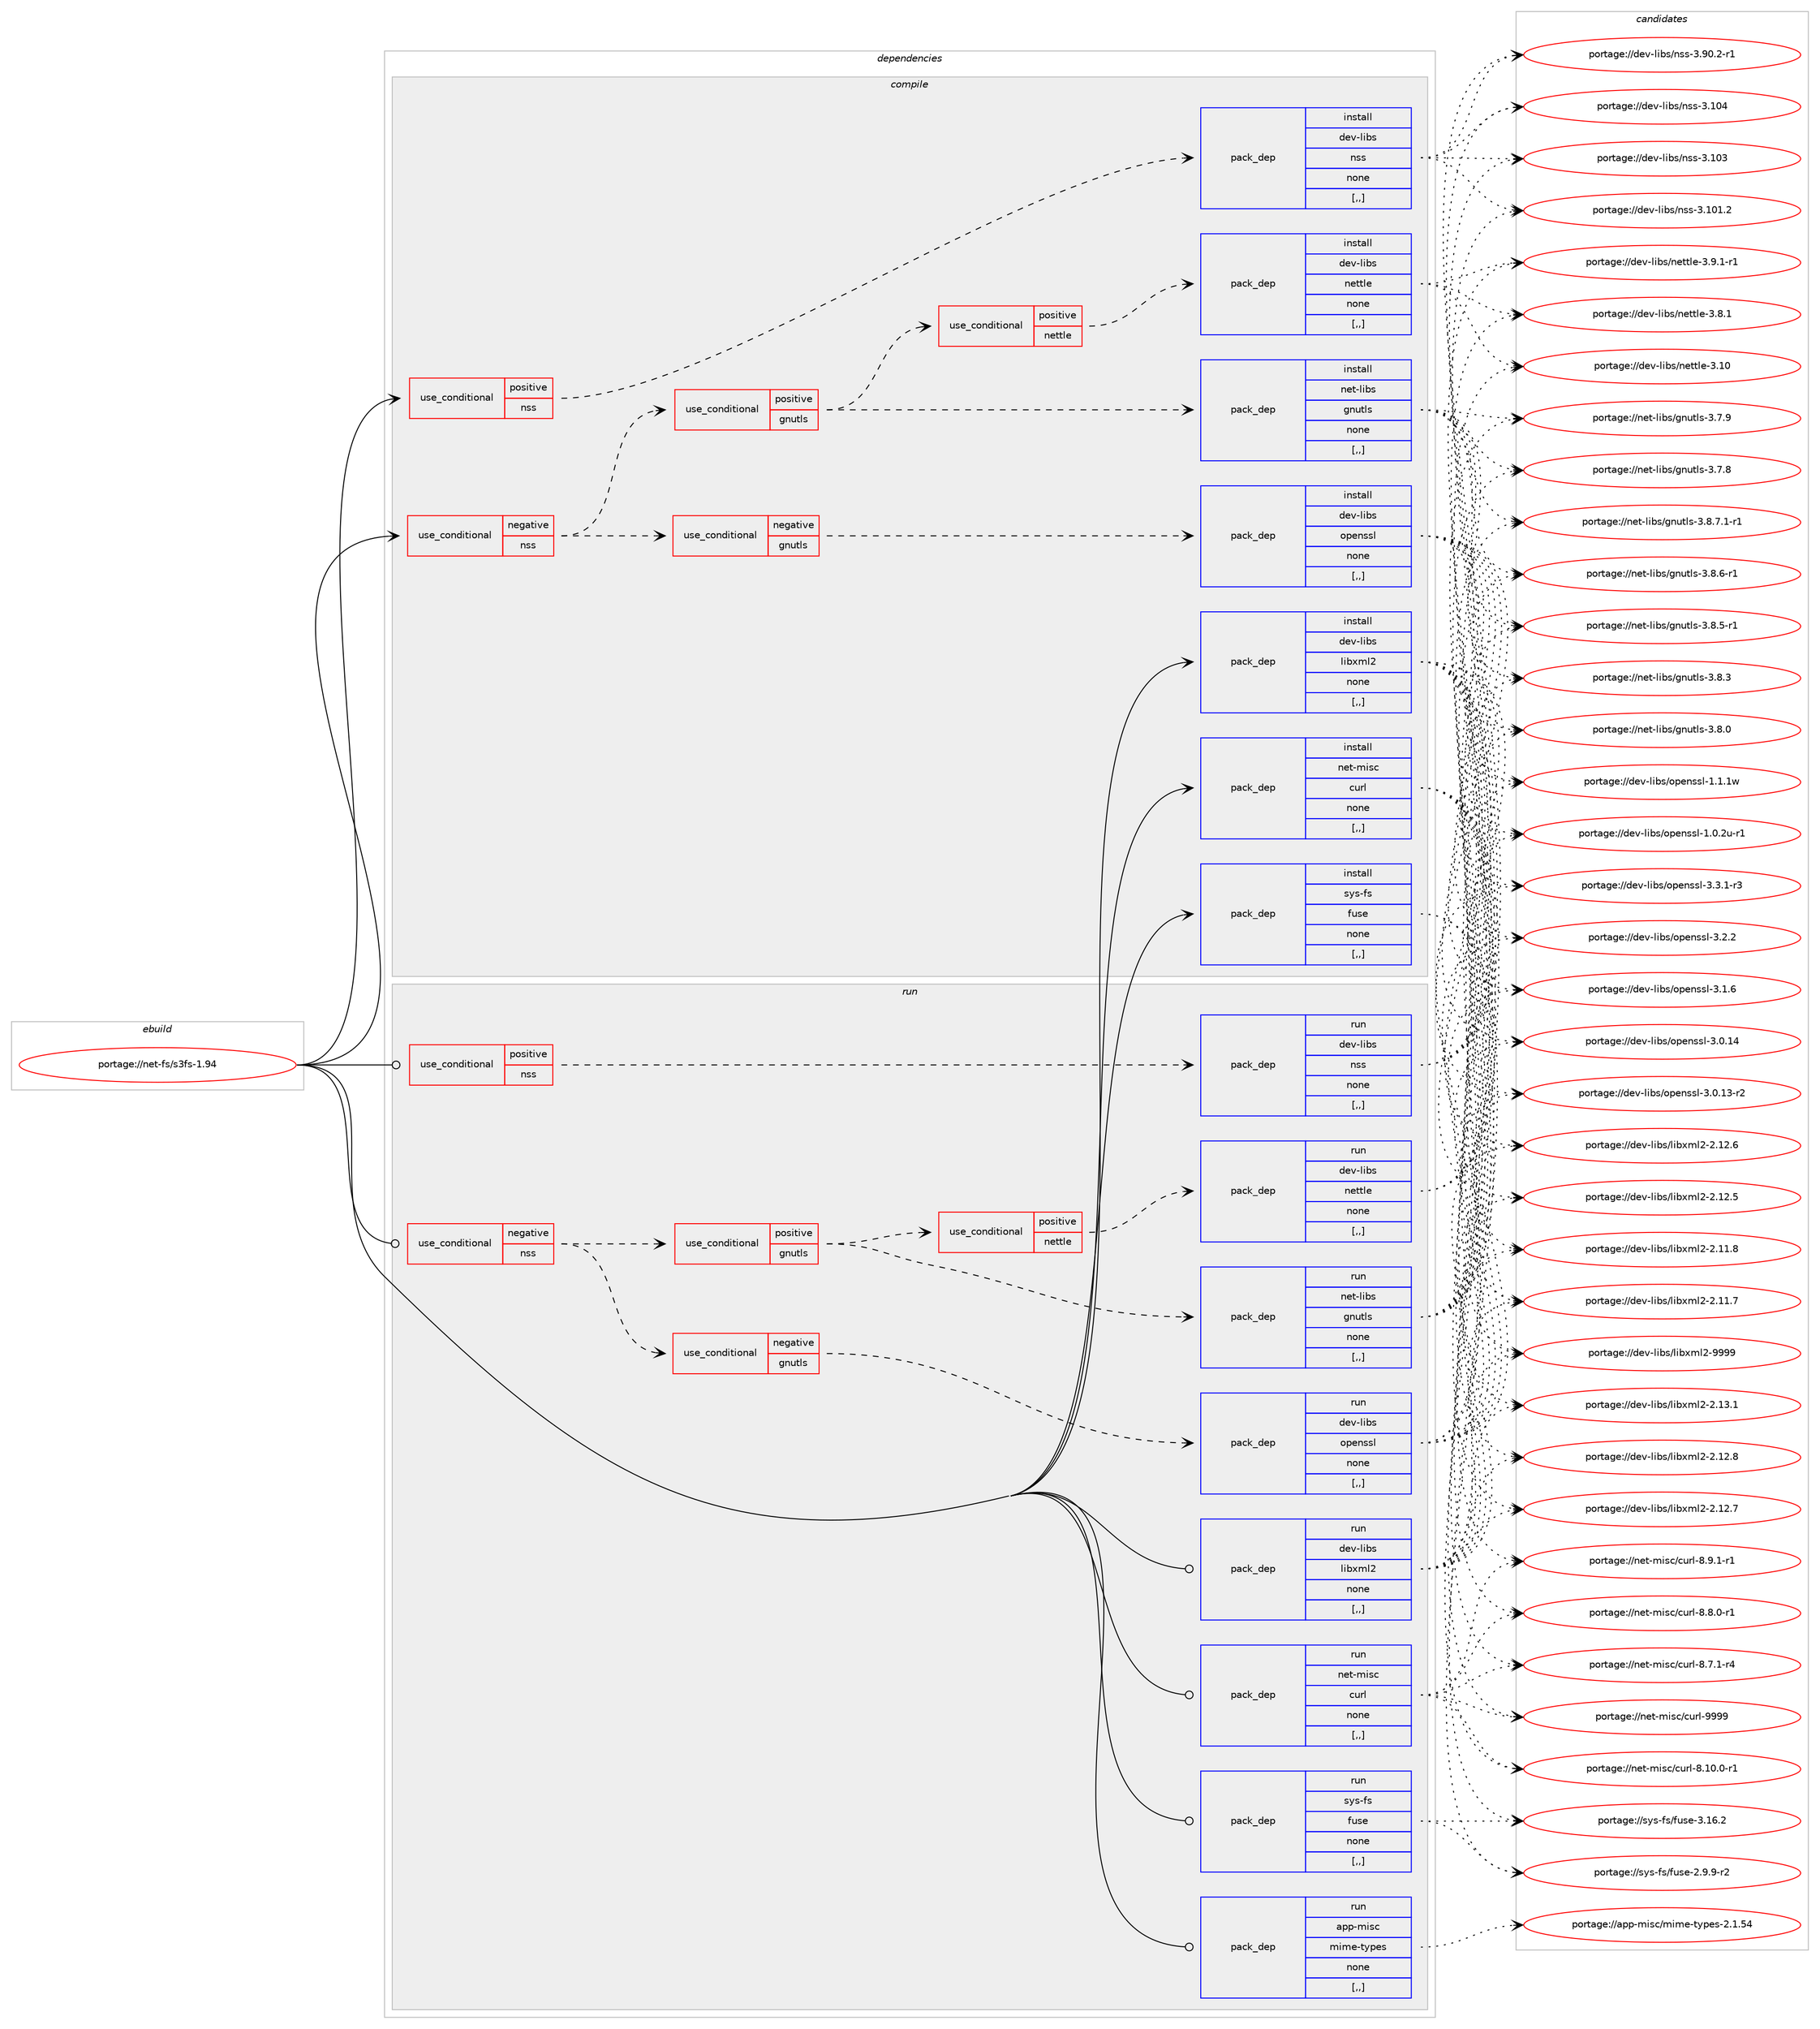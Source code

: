 digraph prolog {

# *************
# Graph options
# *************

newrank=true;
concentrate=true;
compound=true;
graph [rankdir=LR,fontname=Helvetica,fontsize=10,ranksep=1.5];#, ranksep=2.5, nodesep=0.2];
edge  [arrowhead=vee];
node  [fontname=Helvetica,fontsize=10];

# **********
# The ebuild
# **********

subgraph cluster_leftcol {
color=gray;
label=<<i>ebuild</i>>;
id [label="portage://net-fs/s3fs-1.94", color=red, width=4, href="../net-fs/s3fs-1.94.svg"];
}

# ****************
# The dependencies
# ****************

subgraph cluster_midcol {
color=gray;
label=<<i>dependencies</i>>;
subgraph cluster_compile {
fillcolor="#eeeeee";
style=filled;
label=<<i>compile</i>>;
subgraph cond224834 {
dependency860158 [label=<<TABLE BORDER="0" CELLBORDER="1" CELLSPACING="0" CELLPADDING="4"><TR><TD ROWSPAN="3" CELLPADDING="10">use_conditional</TD></TR><TR><TD>negative</TD></TR><TR><TD>nss</TD></TR></TABLE>>, shape=none, color=red];
subgraph cond224835 {
dependency860159 [label=<<TABLE BORDER="0" CELLBORDER="1" CELLSPACING="0" CELLPADDING="4"><TR><TD ROWSPAN="3" CELLPADDING="10">use_conditional</TD></TR><TR><TD>positive</TD></TR><TR><TD>gnutls</TD></TR></TABLE>>, shape=none, color=red];
subgraph pack628963 {
dependency860160 [label=<<TABLE BORDER="0" CELLBORDER="1" CELLSPACING="0" CELLPADDING="4" WIDTH="220"><TR><TD ROWSPAN="6" CELLPADDING="30">pack_dep</TD></TR><TR><TD WIDTH="110">install</TD></TR><TR><TD>net-libs</TD></TR><TR><TD>gnutls</TD></TR><TR><TD>none</TD></TR><TR><TD>[,,]</TD></TR></TABLE>>, shape=none, color=blue];
}
dependency860159:e -> dependency860160:w [weight=20,style="dashed",arrowhead="vee"];
subgraph cond224836 {
dependency860161 [label=<<TABLE BORDER="0" CELLBORDER="1" CELLSPACING="0" CELLPADDING="4"><TR><TD ROWSPAN="3" CELLPADDING="10">use_conditional</TD></TR><TR><TD>positive</TD></TR><TR><TD>nettle</TD></TR></TABLE>>, shape=none, color=red];
subgraph pack628964 {
dependency860162 [label=<<TABLE BORDER="0" CELLBORDER="1" CELLSPACING="0" CELLPADDING="4" WIDTH="220"><TR><TD ROWSPAN="6" CELLPADDING="30">pack_dep</TD></TR><TR><TD WIDTH="110">install</TD></TR><TR><TD>dev-libs</TD></TR><TR><TD>nettle</TD></TR><TR><TD>none</TD></TR><TR><TD>[,,]</TD></TR></TABLE>>, shape=none, color=blue];
}
dependency860161:e -> dependency860162:w [weight=20,style="dashed",arrowhead="vee"];
}
dependency860159:e -> dependency860161:w [weight=20,style="dashed",arrowhead="vee"];
}
dependency860158:e -> dependency860159:w [weight=20,style="dashed",arrowhead="vee"];
subgraph cond224837 {
dependency860163 [label=<<TABLE BORDER="0" CELLBORDER="1" CELLSPACING="0" CELLPADDING="4"><TR><TD ROWSPAN="3" CELLPADDING="10">use_conditional</TD></TR><TR><TD>negative</TD></TR><TR><TD>gnutls</TD></TR></TABLE>>, shape=none, color=red];
subgraph pack628965 {
dependency860164 [label=<<TABLE BORDER="0" CELLBORDER="1" CELLSPACING="0" CELLPADDING="4" WIDTH="220"><TR><TD ROWSPAN="6" CELLPADDING="30">pack_dep</TD></TR><TR><TD WIDTH="110">install</TD></TR><TR><TD>dev-libs</TD></TR><TR><TD>openssl</TD></TR><TR><TD>none</TD></TR><TR><TD>[,,]</TD></TR></TABLE>>, shape=none, color=blue];
}
dependency860163:e -> dependency860164:w [weight=20,style="dashed",arrowhead="vee"];
}
dependency860158:e -> dependency860163:w [weight=20,style="dashed",arrowhead="vee"];
}
id:e -> dependency860158:w [weight=20,style="solid",arrowhead="vee"];
subgraph cond224838 {
dependency860165 [label=<<TABLE BORDER="0" CELLBORDER="1" CELLSPACING="0" CELLPADDING="4"><TR><TD ROWSPAN="3" CELLPADDING="10">use_conditional</TD></TR><TR><TD>positive</TD></TR><TR><TD>nss</TD></TR></TABLE>>, shape=none, color=red];
subgraph pack628966 {
dependency860166 [label=<<TABLE BORDER="0" CELLBORDER="1" CELLSPACING="0" CELLPADDING="4" WIDTH="220"><TR><TD ROWSPAN="6" CELLPADDING="30">pack_dep</TD></TR><TR><TD WIDTH="110">install</TD></TR><TR><TD>dev-libs</TD></TR><TR><TD>nss</TD></TR><TR><TD>none</TD></TR><TR><TD>[,,]</TD></TR></TABLE>>, shape=none, color=blue];
}
dependency860165:e -> dependency860166:w [weight=20,style="dashed",arrowhead="vee"];
}
id:e -> dependency860165:w [weight=20,style="solid",arrowhead="vee"];
subgraph pack628967 {
dependency860167 [label=<<TABLE BORDER="0" CELLBORDER="1" CELLSPACING="0" CELLPADDING="4" WIDTH="220"><TR><TD ROWSPAN="6" CELLPADDING="30">pack_dep</TD></TR><TR><TD WIDTH="110">install</TD></TR><TR><TD>dev-libs</TD></TR><TR><TD>libxml2</TD></TR><TR><TD>none</TD></TR><TR><TD>[,,]</TD></TR></TABLE>>, shape=none, color=blue];
}
id:e -> dependency860167:w [weight=20,style="solid",arrowhead="vee"];
subgraph pack628968 {
dependency860168 [label=<<TABLE BORDER="0" CELLBORDER="1" CELLSPACING="0" CELLPADDING="4" WIDTH="220"><TR><TD ROWSPAN="6" CELLPADDING="30">pack_dep</TD></TR><TR><TD WIDTH="110">install</TD></TR><TR><TD>net-misc</TD></TR><TR><TD>curl</TD></TR><TR><TD>none</TD></TR><TR><TD>[,,]</TD></TR></TABLE>>, shape=none, color=blue];
}
id:e -> dependency860168:w [weight=20,style="solid",arrowhead="vee"];
subgraph pack628969 {
dependency860169 [label=<<TABLE BORDER="0" CELLBORDER="1" CELLSPACING="0" CELLPADDING="4" WIDTH="220"><TR><TD ROWSPAN="6" CELLPADDING="30">pack_dep</TD></TR><TR><TD WIDTH="110">install</TD></TR><TR><TD>sys-fs</TD></TR><TR><TD>fuse</TD></TR><TR><TD>none</TD></TR><TR><TD>[,,]</TD></TR></TABLE>>, shape=none, color=blue];
}
id:e -> dependency860169:w [weight=20,style="solid",arrowhead="vee"];
}
subgraph cluster_compileandrun {
fillcolor="#eeeeee";
style=filled;
label=<<i>compile and run</i>>;
}
subgraph cluster_run {
fillcolor="#eeeeee";
style=filled;
label=<<i>run</i>>;
subgraph cond224839 {
dependency860170 [label=<<TABLE BORDER="0" CELLBORDER="1" CELLSPACING="0" CELLPADDING="4"><TR><TD ROWSPAN="3" CELLPADDING="10">use_conditional</TD></TR><TR><TD>negative</TD></TR><TR><TD>nss</TD></TR></TABLE>>, shape=none, color=red];
subgraph cond224840 {
dependency860171 [label=<<TABLE BORDER="0" CELLBORDER="1" CELLSPACING="0" CELLPADDING="4"><TR><TD ROWSPAN="3" CELLPADDING="10">use_conditional</TD></TR><TR><TD>positive</TD></TR><TR><TD>gnutls</TD></TR></TABLE>>, shape=none, color=red];
subgraph pack628970 {
dependency860172 [label=<<TABLE BORDER="0" CELLBORDER="1" CELLSPACING="0" CELLPADDING="4" WIDTH="220"><TR><TD ROWSPAN="6" CELLPADDING="30">pack_dep</TD></TR><TR><TD WIDTH="110">run</TD></TR><TR><TD>net-libs</TD></TR><TR><TD>gnutls</TD></TR><TR><TD>none</TD></TR><TR><TD>[,,]</TD></TR></TABLE>>, shape=none, color=blue];
}
dependency860171:e -> dependency860172:w [weight=20,style="dashed",arrowhead="vee"];
subgraph cond224841 {
dependency860173 [label=<<TABLE BORDER="0" CELLBORDER="1" CELLSPACING="0" CELLPADDING="4"><TR><TD ROWSPAN="3" CELLPADDING="10">use_conditional</TD></TR><TR><TD>positive</TD></TR><TR><TD>nettle</TD></TR></TABLE>>, shape=none, color=red];
subgraph pack628971 {
dependency860174 [label=<<TABLE BORDER="0" CELLBORDER="1" CELLSPACING="0" CELLPADDING="4" WIDTH="220"><TR><TD ROWSPAN="6" CELLPADDING="30">pack_dep</TD></TR><TR><TD WIDTH="110">run</TD></TR><TR><TD>dev-libs</TD></TR><TR><TD>nettle</TD></TR><TR><TD>none</TD></TR><TR><TD>[,,]</TD></TR></TABLE>>, shape=none, color=blue];
}
dependency860173:e -> dependency860174:w [weight=20,style="dashed",arrowhead="vee"];
}
dependency860171:e -> dependency860173:w [weight=20,style="dashed",arrowhead="vee"];
}
dependency860170:e -> dependency860171:w [weight=20,style="dashed",arrowhead="vee"];
subgraph cond224842 {
dependency860175 [label=<<TABLE BORDER="0" CELLBORDER="1" CELLSPACING="0" CELLPADDING="4"><TR><TD ROWSPAN="3" CELLPADDING="10">use_conditional</TD></TR><TR><TD>negative</TD></TR><TR><TD>gnutls</TD></TR></TABLE>>, shape=none, color=red];
subgraph pack628972 {
dependency860176 [label=<<TABLE BORDER="0" CELLBORDER="1" CELLSPACING="0" CELLPADDING="4" WIDTH="220"><TR><TD ROWSPAN="6" CELLPADDING="30">pack_dep</TD></TR><TR><TD WIDTH="110">run</TD></TR><TR><TD>dev-libs</TD></TR><TR><TD>openssl</TD></TR><TR><TD>none</TD></TR><TR><TD>[,,]</TD></TR></TABLE>>, shape=none, color=blue];
}
dependency860175:e -> dependency860176:w [weight=20,style="dashed",arrowhead="vee"];
}
dependency860170:e -> dependency860175:w [weight=20,style="dashed",arrowhead="vee"];
}
id:e -> dependency860170:w [weight=20,style="solid",arrowhead="odot"];
subgraph cond224843 {
dependency860177 [label=<<TABLE BORDER="0" CELLBORDER="1" CELLSPACING="0" CELLPADDING="4"><TR><TD ROWSPAN="3" CELLPADDING="10">use_conditional</TD></TR><TR><TD>positive</TD></TR><TR><TD>nss</TD></TR></TABLE>>, shape=none, color=red];
subgraph pack628973 {
dependency860178 [label=<<TABLE BORDER="0" CELLBORDER="1" CELLSPACING="0" CELLPADDING="4" WIDTH="220"><TR><TD ROWSPAN="6" CELLPADDING="30">pack_dep</TD></TR><TR><TD WIDTH="110">run</TD></TR><TR><TD>dev-libs</TD></TR><TR><TD>nss</TD></TR><TR><TD>none</TD></TR><TR><TD>[,,]</TD></TR></TABLE>>, shape=none, color=blue];
}
dependency860177:e -> dependency860178:w [weight=20,style="dashed",arrowhead="vee"];
}
id:e -> dependency860177:w [weight=20,style="solid",arrowhead="odot"];
subgraph pack628974 {
dependency860179 [label=<<TABLE BORDER="0" CELLBORDER="1" CELLSPACING="0" CELLPADDING="4" WIDTH="220"><TR><TD ROWSPAN="6" CELLPADDING="30">pack_dep</TD></TR><TR><TD WIDTH="110">run</TD></TR><TR><TD>app-misc</TD></TR><TR><TD>mime-types</TD></TR><TR><TD>none</TD></TR><TR><TD>[,,]</TD></TR></TABLE>>, shape=none, color=blue];
}
id:e -> dependency860179:w [weight=20,style="solid",arrowhead="odot"];
subgraph pack628975 {
dependency860180 [label=<<TABLE BORDER="0" CELLBORDER="1" CELLSPACING="0" CELLPADDING="4" WIDTH="220"><TR><TD ROWSPAN="6" CELLPADDING="30">pack_dep</TD></TR><TR><TD WIDTH="110">run</TD></TR><TR><TD>dev-libs</TD></TR><TR><TD>libxml2</TD></TR><TR><TD>none</TD></TR><TR><TD>[,,]</TD></TR></TABLE>>, shape=none, color=blue];
}
id:e -> dependency860180:w [weight=20,style="solid",arrowhead="odot"];
subgraph pack628976 {
dependency860181 [label=<<TABLE BORDER="0" CELLBORDER="1" CELLSPACING="0" CELLPADDING="4" WIDTH="220"><TR><TD ROWSPAN="6" CELLPADDING="30">pack_dep</TD></TR><TR><TD WIDTH="110">run</TD></TR><TR><TD>net-misc</TD></TR><TR><TD>curl</TD></TR><TR><TD>none</TD></TR><TR><TD>[,,]</TD></TR></TABLE>>, shape=none, color=blue];
}
id:e -> dependency860181:w [weight=20,style="solid",arrowhead="odot"];
subgraph pack628977 {
dependency860182 [label=<<TABLE BORDER="0" CELLBORDER="1" CELLSPACING="0" CELLPADDING="4" WIDTH="220"><TR><TD ROWSPAN="6" CELLPADDING="30">pack_dep</TD></TR><TR><TD WIDTH="110">run</TD></TR><TR><TD>sys-fs</TD></TR><TR><TD>fuse</TD></TR><TR><TD>none</TD></TR><TR><TD>[,,]</TD></TR></TABLE>>, shape=none, color=blue];
}
id:e -> dependency860182:w [weight=20,style="solid",arrowhead="odot"];
}
}

# **************
# The candidates
# **************

subgraph cluster_choices {
rank=same;
color=gray;
label=<<i>candidates</i>>;

subgraph choice628963 {
color=black;
nodesep=1;
choice11010111645108105981154710311011711610811545514656465546494511449 [label="portage://net-libs/gnutls-3.8.7.1-r1", color=red, width=4,href="../net-libs/gnutls-3.8.7.1-r1.svg"];
choice1101011164510810598115471031101171161081154551465646544511449 [label="portage://net-libs/gnutls-3.8.6-r1", color=red, width=4,href="../net-libs/gnutls-3.8.6-r1.svg"];
choice1101011164510810598115471031101171161081154551465646534511449 [label="portage://net-libs/gnutls-3.8.5-r1", color=red, width=4,href="../net-libs/gnutls-3.8.5-r1.svg"];
choice110101116451081059811547103110117116108115455146564651 [label="portage://net-libs/gnutls-3.8.3", color=red, width=4,href="../net-libs/gnutls-3.8.3.svg"];
choice110101116451081059811547103110117116108115455146564648 [label="portage://net-libs/gnutls-3.8.0", color=red, width=4,href="../net-libs/gnutls-3.8.0.svg"];
choice110101116451081059811547103110117116108115455146554657 [label="portage://net-libs/gnutls-3.7.9", color=red, width=4,href="../net-libs/gnutls-3.7.9.svg"];
choice110101116451081059811547103110117116108115455146554656 [label="portage://net-libs/gnutls-3.7.8", color=red, width=4,href="../net-libs/gnutls-3.7.8.svg"];
dependency860160:e -> choice11010111645108105981154710311011711610811545514656465546494511449:w [style=dotted,weight="100"];
dependency860160:e -> choice1101011164510810598115471031101171161081154551465646544511449:w [style=dotted,weight="100"];
dependency860160:e -> choice1101011164510810598115471031101171161081154551465646534511449:w [style=dotted,weight="100"];
dependency860160:e -> choice110101116451081059811547103110117116108115455146564651:w [style=dotted,weight="100"];
dependency860160:e -> choice110101116451081059811547103110117116108115455146564648:w [style=dotted,weight="100"];
dependency860160:e -> choice110101116451081059811547103110117116108115455146554657:w [style=dotted,weight="100"];
dependency860160:e -> choice110101116451081059811547103110117116108115455146554656:w [style=dotted,weight="100"];
}
subgraph choice628964 {
color=black;
nodesep=1;
choice1001011184510810598115471101011161161081014551464948 [label="portage://dev-libs/nettle-3.10", color=red, width=4,href="../dev-libs/nettle-3.10.svg"];
choice1001011184510810598115471101011161161081014551465746494511449 [label="portage://dev-libs/nettle-3.9.1-r1", color=red, width=4,href="../dev-libs/nettle-3.9.1-r1.svg"];
choice100101118451081059811547110101116116108101455146564649 [label="portage://dev-libs/nettle-3.8.1", color=red, width=4,href="../dev-libs/nettle-3.8.1.svg"];
dependency860162:e -> choice1001011184510810598115471101011161161081014551464948:w [style=dotted,weight="100"];
dependency860162:e -> choice1001011184510810598115471101011161161081014551465746494511449:w [style=dotted,weight="100"];
dependency860162:e -> choice100101118451081059811547110101116116108101455146564649:w [style=dotted,weight="100"];
}
subgraph choice628965 {
color=black;
nodesep=1;
choice1001011184510810598115471111121011101151151084551465146494511451 [label="portage://dev-libs/openssl-3.3.1-r3", color=red, width=4,href="../dev-libs/openssl-3.3.1-r3.svg"];
choice100101118451081059811547111112101110115115108455146504650 [label="portage://dev-libs/openssl-3.2.2", color=red, width=4,href="../dev-libs/openssl-3.2.2.svg"];
choice100101118451081059811547111112101110115115108455146494654 [label="portage://dev-libs/openssl-3.1.6", color=red, width=4,href="../dev-libs/openssl-3.1.6.svg"];
choice10010111845108105981154711111210111011511510845514648464952 [label="portage://dev-libs/openssl-3.0.14", color=red, width=4,href="../dev-libs/openssl-3.0.14.svg"];
choice100101118451081059811547111112101110115115108455146484649514511450 [label="portage://dev-libs/openssl-3.0.13-r2", color=red, width=4,href="../dev-libs/openssl-3.0.13-r2.svg"];
choice100101118451081059811547111112101110115115108454946494649119 [label="portage://dev-libs/openssl-1.1.1w", color=red, width=4,href="../dev-libs/openssl-1.1.1w.svg"];
choice1001011184510810598115471111121011101151151084549464846501174511449 [label="portage://dev-libs/openssl-1.0.2u-r1", color=red, width=4,href="../dev-libs/openssl-1.0.2u-r1.svg"];
dependency860164:e -> choice1001011184510810598115471111121011101151151084551465146494511451:w [style=dotted,weight="100"];
dependency860164:e -> choice100101118451081059811547111112101110115115108455146504650:w [style=dotted,weight="100"];
dependency860164:e -> choice100101118451081059811547111112101110115115108455146494654:w [style=dotted,weight="100"];
dependency860164:e -> choice10010111845108105981154711111210111011511510845514648464952:w [style=dotted,weight="100"];
dependency860164:e -> choice100101118451081059811547111112101110115115108455146484649514511450:w [style=dotted,weight="100"];
dependency860164:e -> choice100101118451081059811547111112101110115115108454946494649119:w [style=dotted,weight="100"];
dependency860164:e -> choice1001011184510810598115471111121011101151151084549464846501174511449:w [style=dotted,weight="100"];
}
subgraph choice628966 {
color=black;
nodesep=1;
choice100101118451081059811547110115115455146494852 [label="portage://dev-libs/nss-3.104", color=red, width=4,href="../dev-libs/nss-3.104.svg"];
choice100101118451081059811547110115115455146494851 [label="portage://dev-libs/nss-3.103", color=red, width=4,href="../dev-libs/nss-3.103.svg"];
choice1001011184510810598115471101151154551464948494650 [label="portage://dev-libs/nss-3.101.2", color=red, width=4,href="../dev-libs/nss-3.101.2.svg"];
choice100101118451081059811547110115115455146574846504511449 [label="portage://dev-libs/nss-3.90.2-r1", color=red, width=4,href="../dev-libs/nss-3.90.2-r1.svg"];
dependency860166:e -> choice100101118451081059811547110115115455146494852:w [style=dotted,weight="100"];
dependency860166:e -> choice100101118451081059811547110115115455146494851:w [style=dotted,weight="100"];
dependency860166:e -> choice1001011184510810598115471101151154551464948494650:w [style=dotted,weight="100"];
dependency860166:e -> choice100101118451081059811547110115115455146574846504511449:w [style=dotted,weight="100"];
}
subgraph choice628967 {
color=black;
nodesep=1;
choice10010111845108105981154710810598120109108504557575757 [label="portage://dev-libs/libxml2-9999", color=red, width=4,href="../dev-libs/libxml2-9999.svg"];
choice100101118451081059811547108105981201091085045504649514649 [label="portage://dev-libs/libxml2-2.13.1", color=red, width=4,href="../dev-libs/libxml2-2.13.1.svg"];
choice100101118451081059811547108105981201091085045504649504656 [label="portage://dev-libs/libxml2-2.12.8", color=red, width=4,href="../dev-libs/libxml2-2.12.8.svg"];
choice100101118451081059811547108105981201091085045504649504655 [label="portage://dev-libs/libxml2-2.12.7", color=red, width=4,href="../dev-libs/libxml2-2.12.7.svg"];
choice100101118451081059811547108105981201091085045504649504654 [label="portage://dev-libs/libxml2-2.12.6", color=red, width=4,href="../dev-libs/libxml2-2.12.6.svg"];
choice100101118451081059811547108105981201091085045504649504653 [label="portage://dev-libs/libxml2-2.12.5", color=red, width=4,href="../dev-libs/libxml2-2.12.5.svg"];
choice100101118451081059811547108105981201091085045504649494656 [label="portage://dev-libs/libxml2-2.11.8", color=red, width=4,href="../dev-libs/libxml2-2.11.8.svg"];
choice100101118451081059811547108105981201091085045504649494655 [label="portage://dev-libs/libxml2-2.11.7", color=red, width=4,href="../dev-libs/libxml2-2.11.7.svg"];
dependency860167:e -> choice10010111845108105981154710810598120109108504557575757:w [style=dotted,weight="100"];
dependency860167:e -> choice100101118451081059811547108105981201091085045504649514649:w [style=dotted,weight="100"];
dependency860167:e -> choice100101118451081059811547108105981201091085045504649504656:w [style=dotted,weight="100"];
dependency860167:e -> choice100101118451081059811547108105981201091085045504649504655:w [style=dotted,weight="100"];
dependency860167:e -> choice100101118451081059811547108105981201091085045504649504654:w [style=dotted,weight="100"];
dependency860167:e -> choice100101118451081059811547108105981201091085045504649504653:w [style=dotted,weight="100"];
dependency860167:e -> choice100101118451081059811547108105981201091085045504649494656:w [style=dotted,weight="100"];
dependency860167:e -> choice100101118451081059811547108105981201091085045504649494655:w [style=dotted,weight="100"];
}
subgraph choice628968 {
color=black;
nodesep=1;
choice110101116451091051159947991171141084557575757 [label="portage://net-misc/curl-9999", color=red, width=4,href="../net-misc/curl-9999.svg"];
choice11010111645109105115994799117114108455646494846484511449 [label="portage://net-misc/curl-8.10.0-r1", color=red, width=4,href="../net-misc/curl-8.10.0-r1.svg"];
choice110101116451091051159947991171141084556465746494511449 [label="portage://net-misc/curl-8.9.1-r1", color=red, width=4,href="../net-misc/curl-8.9.1-r1.svg"];
choice110101116451091051159947991171141084556465646484511449 [label="portage://net-misc/curl-8.8.0-r1", color=red, width=4,href="../net-misc/curl-8.8.0-r1.svg"];
choice110101116451091051159947991171141084556465546494511452 [label="portage://net-misc/curl-8.7.1-r4", color=red, width=4,href="../net-misc/curl-8.7.1-r4.svg"];
dependency860168:e -> choice110101116451091051159947991171141084557575757:w [style=dotted,weight="100"];
dependency860168:e -> choice11010111645109105115994799117114108455646494846484511449:w [style=dotted,weight="100"];
dependency860168:e -> choice110101116451091051159947991171141084556465746494511449:w [style=dotted,weight="100"];
dependency860168:e -> choice110101116451091051159947991171141084556465646484511449:w [style=dotted,weight="100"];
dependency860168:e -> choice110101116451091051159947991171141084556465546494511452:w [style=dotted,weight="100"];
}
subgraph choice628969 {
color=black;
nodesep=1;
choice115121115451021154710211711510145514649544650 [label="portage://sys-fs/fuse-3.16.2", color=red, width=4,href="../sys-fs/fuse-3.16.2.svg"];
choice11512111545102115471021171151014550465746574511450 [label="portage://sys-fs/fuse-2.9.9-r2", color=red, width=4,href="../sys-fs/fuse-2.9.9-r2.svg"];
dependency860169:e -> choice115121115451021154710211711510145514649544650:w [style=dotted,weight="100"];
dependency860169:e -> choice11512111545102115471021171151014550465746574511450:w [style=dotted,weight="100"];
}
subgraph choice628970 {
color=black;
nodesep=1;
choice11010111645108105981154710311011711610811545514656465546494511449 [label="portage://net-libs/gnutls-3.8.7.1-r1", color=red, width=4,href="../net-libs/gnutls-3.8.7.1-r1.svg"];
choice1101011164510810598115471031101171161081154551465646544511449 [label="portage://net-libs/gnutls-3.8.6-r1", color=red, width=4,href="../net-libs/gnutls-3.8.6-r1.svg"];
choice1101011164510810598115471031101171161081154551465646534511449 [label="portage://net-libs/gnutls-3.8.5-r1", color=red, width=4,href="../net-libs/gnutls-3.8.5-r1.svg"];
choice110101116451081059811547103110117116108115455146564651 [label="portage://net-libs/gnutls-3.8.3", color=red, width=4,href="../net-libs/gnutls-3.8.3.svg"];
choice110101116451081059811547103110117116108115455146564648 [label="portage://net-libs/gnutls-3.8.0", color=red, width=4,href="../net-libs/gnutls-3.8.0.svg"];
choice110101116451081059811547103110117116108115455146554657 [label="portage://net-libs/gnutls-3.7.9", color=red, width=4,href="../net-libs/gnutls-3.7.9.svg"];
choice110101116451081059811547103110117116108115455146554656 [label="portage://net-libs/gnutls-3.7.8", color=red, width=4,href="../net-libs/gnutls-3.7.8.svg"];
dependency860172:e -> choice11010111645108105981154710311011711610811545514656465546494511449:w [style=dotted,weight="100"];
dependency860172:e -> choice1101011164510810598115471031101171161081154551465646544511449:w [style=dotted,weight="100"];
dependency860172:e -> choice1101011164510810598115471031101171161081154551465646534511449:w [style=dotted,weight="100"];
dependency860172:e -> choice110101116451081059811547103110117116108115455146564651:w [style=dotted,weight="100"];
dependency860172:e -> choice110101116451081059811547103110117116108115455146564648:w [style=dotted,weight="100"];
dependency860172:e -> choice110101116451081059811547103110117116108115455146554657:w [style=dotted,weight="100"];
dependency860172:e -> choice110101116451081059811547103110117116108115455146554656:w [style=dotted,weight="100"];
}
subgraph choice628971 {
color=black;
nodesep=1;
choice1001011184510810598115471101011161161081014551464948 [label="portage://dev-libs/nettle-3.10", color=red, width=4,href="../dev-libs/nettle-3.10.svg"];
choice1001011184510810598115471101011161161081014551465746494511449 [label="portage://dev-libs/nettle-3.9.1-r1", color=red, width=4,href="../dev-libs/nettle-3.9.1-r1.svg"];
choice100101118451081059811547110101116116108101455146564649 [label="portage://dev-libs/nettle-3.8.1", color=red, width=4,href="../dev-libs/nettle-3.8.1.svg"];
dependency860174:e -> choice1001011184510810598115471101011161161081014551464948:w [style=dotted,weight="100"];
dependency860174:e -> choice1001011184510810598115471101011161161081014551465746494511449:w [style=dotted,weight="100"];
dependency860174:e -> choice100101118451081059811547110101116116108101455146564649:w [style=dotted,weight="100"];
}
subgraph choice628972 {
color=black;
nodesep=1;
choice1001011184510810598115471111121011101151151084551465146494511451 [label="portage://dev-libs/openssl-3.3.1-r3", color=red, width=4,href="../dev-libs/openssl-3.3.1-r3.svg"];
choice100101118451081059811547111112101110115115108455146504650 [label="portage://dev-libs/openssl-3.2.2", color=red, width=4,href="../dev-libs/openssl-3.2.2.svg"];
choice100101118451081059811547111112101110115115108455146494654 [label="portage://dev-libs/openssl-3.1.6", color=red, width=4,href="../dev-libs/openssl-3.1.6.svg"];
choice10010111845108105981154711111210111011511510845514648464952 [label="portage://dev-libs/openssl-3.0.14", color=red, width=4,href="../dev-libs/openssl-3.0.14.svg"];
choice100101118451081059811547111112101110115115108455146484649514511450 [label="portage://dev-libs/openssl-3.0.13-r2", color=red, width=4,href="../dev-libs/openssl-3.0.13-r2.svg"];
choice100101118451081059811547111112101110115115108454946494649119 [label="portage://dev-libs/openssl-1.1.1w", color=red, width=4,href="../dev-libs/openssl-1.1.1w.svg"];
choice1001011184510810598115471111121011101151151084549464846501174511449 [label="portage://dev-libs/openssl-1.0.2u-r1", color=red, width=4,href="../dev-libs/openssl-1.0.2u-r1.svg"];
dependency860176:e -> choice1001011184510810598115471111121011101151151084551465146494511451:w [style=dotted,weight="100"];
dependency860176:e -> choice100101118451081059811547111112101110115115108455146504650:w [style=dotted,weight="100"];
dependency860176:e -> choice100101118451081059811547111112101110115115108455146494654:w [style=dotted,weight="100"];
dependency860176:e -> choice10010111845108105981154711111210111011511510845514648464952:w [style=dotted,weight="100"];
dependency860176:e -> choice100101118451081059811547111112101110115115108455146484649514511450:w [style=dotted,weight="100"];
dependency860176:e -> choice100101118451081059811547111112101110115115108454946494649119:w [style=dotted,weight="100"];
dependency860176:e -> choice1001011184510810598115471111121011101151151084549464846501174511449:w [style=dotted,weight="100"];
}
subgraph choice628973 {
color=black;
nodesep=1;
choice100101118451081059811547110115115455146494852 [label="portage://dev-libs/nss-3.104", color=red, width=4,href="../dev-libs/nss-3.104.svg"];
choice100101118451081059811547110115115455146494851 [label="portage://dev-libs/nss-3.103", color=red, width=4,href="../dev-libs/nss-3.103.svg"];
choice1001011184510810598115471101151154551464948494650 [label="portage://dev-libs/nss-3.101.2", color=red, width=4,href="../dev-libs/nss-3.101.2.svg"];
choice100101118451081059811547110115115455146574846504511449 [label="portage://dev-libs/nss-3.90.2-r1", color=red, width=4,href="../dev-libs/nss-3.90.2-r1.svg"];
dependency860178:e -> choice100101118451081059811547110115115455146494852:w [style=dotted,weight="100"];
dependency860178:e -> choice100101118451081059811547110115115455146494851:w [style=dotted,weight="100"];
dependency860178:e -> choice1001011184510810598115471101151154551464948494650:w [style=dotted,weight="100"];
dependency860178:e -> choice100101118451081059811547110115115455146574846504511449:w [style=dotted,weight="100"];
}
subgraph choice628974 {
color=black;
nodesep=1;
choice971121124510910511599471091051091014511612111210111545504649465352 [label="portage://app-misc/mime-types-2.1.54", color=red, width=4,href="../app-misc/mime-types-2.1.54.svg"];
dependency860179:e -> choice971121124510910511599471091051091014511612111210111545504649465352:w [style=dotted,weight="100"];
}
subgraph choice628975 {
color=black;
nodesep=1;
choice10010111845108105981154710810598120109108504557575757 [label="portage://dev-libs/libxml2-9999", color=red, width=4,href="../dev-libs/libxml2-9999.svg"];
choice100101118451081059811547108105981201091085045504649514649 [label="portage://dev-libs/libxml2-2.13.1", color=red, width=4,href="../dev-libs/libxml2-2.13.1.svg"];
choice100101118451081059811547108105981201091085045504649504656 [label="portage://dev-libs/libxml2-2.12.8", color=red, width=4,href="../dev-libs/libxml2-2.12.8.svg"];
choice100101118451081059811547108105981201091085045504649504655 [label="portage://dev-libs/libxml2-2.12.7", color=red, width=4,href="../dev-libs/libxml2-2.12.7.svg"];
choice100101118451081059811547108105981201091085045504649504654 [label="portage://dev-libs/libxml2-2.12.6", color=red, width=4,href="../dev-libs/libxml2-2.12.6.svg"];
choice100101118451081059811547108105981201091085045504649504653 [label="portage://dev-libs/libxml2-2.12.5", color=red, width=4,href="../dev-libs/libxml2-2.12.5.svg"];
choice100101118451081059811547108105981201091085045504649494656 [label="portage://dev-libs/libxml2-2.11.8", color=red, width=4,href="../dev-libs/libxml2-2.11.8.svg"];
choice100101118451081059811547108105981201091085045504649494655 [label="portage://dev-libs/libxml2-2.11.7", color=red, width=4,href="../dev-libs/libxml2-2.11.7.svg"];
dependency860180:e -> choice10010111845108105981154710810598120109108504557575757:w [style=dotted,weight="100"];
dependency860180:e -> choice100101118451081059811547108105981201091085045504649514649:w [style=dotted,weight="100"];
dependency860180:e -> choice100101118451081059811547108105981201091085045504649504656:w [style=dotted,weight="100"];
dependency860180:e -> choice100101118451081059811547108105981201091085045504649504655:w [style=dotted,weight="100"];
dependency860180:e -> choice100101118451081059811547108105981201091085045504649504654:w [style=dotted,weight="100"];
dependency860180:e -> choice100101118451081059811547108105981201091085045504649504653:w [style=dotted,weight="100"];
dependency860180:e -> choice100101118451081059811547108105981201091085045504649494656:w [style=dotted,weight="100"];
dependency860180:e -> choice100101118451081059811547108105981201091085045504649494655:w [style=dotted,weight="100"];
}
subgraph choice628976 {
color=black;
nodesep=1;
choice110101116451091051159947991171141084557575757 [label="portage://net-misc/curl-9999", color=red, width=4,href="../net-misc/curl-9999.svg"];
choice11010111645109105115994799117114108455646494846484511449 [label="portage://net-misc/curl-8.10.0-r1", color=red, width=4,href="../net-misc/curl-8.10.0-r1.svg"];
choice110101116451091051159947991171141084556465746494511449 [label="portage://net-misc/curl-8.9.1-r1", color=red, width=4,href="../net-misc/curl-8.9.1-r1.svg"];
choice110101116451091051159947991171141084556465646484511449 [label="portage://net-misc/curl-8.8.0-r1", color=red, width=4,href="../net-misc/curl-8.8.0-r1.svg"];
choice110101116451091051159947991171141084556465546494511452 [label="portage://net-misc/curl-8.7.1-r4", color=red, width=4,href="../net-misc/curl-8.7.1-r4.svg"];
dependency860181:e -> choice110101116451091051159947991171141084557575757:w [style=dotted,weight="100"];
dependency860181:e -> choice11010111645109105115994799117114108455646494846484511449:w [style=dotted,weight="100"];
dependency860181:e -> choice110101116451091051159947991171141084556465746494511449:w [style=dotted,weight="100"];
dependency860181:e -> choice110101116451091051159947991171141084556465646484511449:w [style=dotted,weight="100"];
dependency860181:e -> choice110101116451091051159947991171141084556465546494511452:w [style=dotted,weight="100"];
}
subgraph choice628977 {
color=black;
nodesep=1;
choice115121115451021154710211711510145514649544650 [label="portage://sys-fs/fuse-3.16.2", color=red, width=4,href="../sys-fs/fuse-3.16.2.svg"];
choice11512111545102115471021171151014550465746574511450 [label="portage://sys-fs/fuse-2.9.9-r2", color=red, width=4,href="../sys-fs/fuse-2.9.9-r2.svg"];
dependency860182:e -> choice115121115451021154710211711510145514649544650:w [style=dotted,weight="100"];
dependency860182:e -> choice11512111545102115471021171151014550465746574511450:w [style=dotted,weight="100"];
}
}

}

